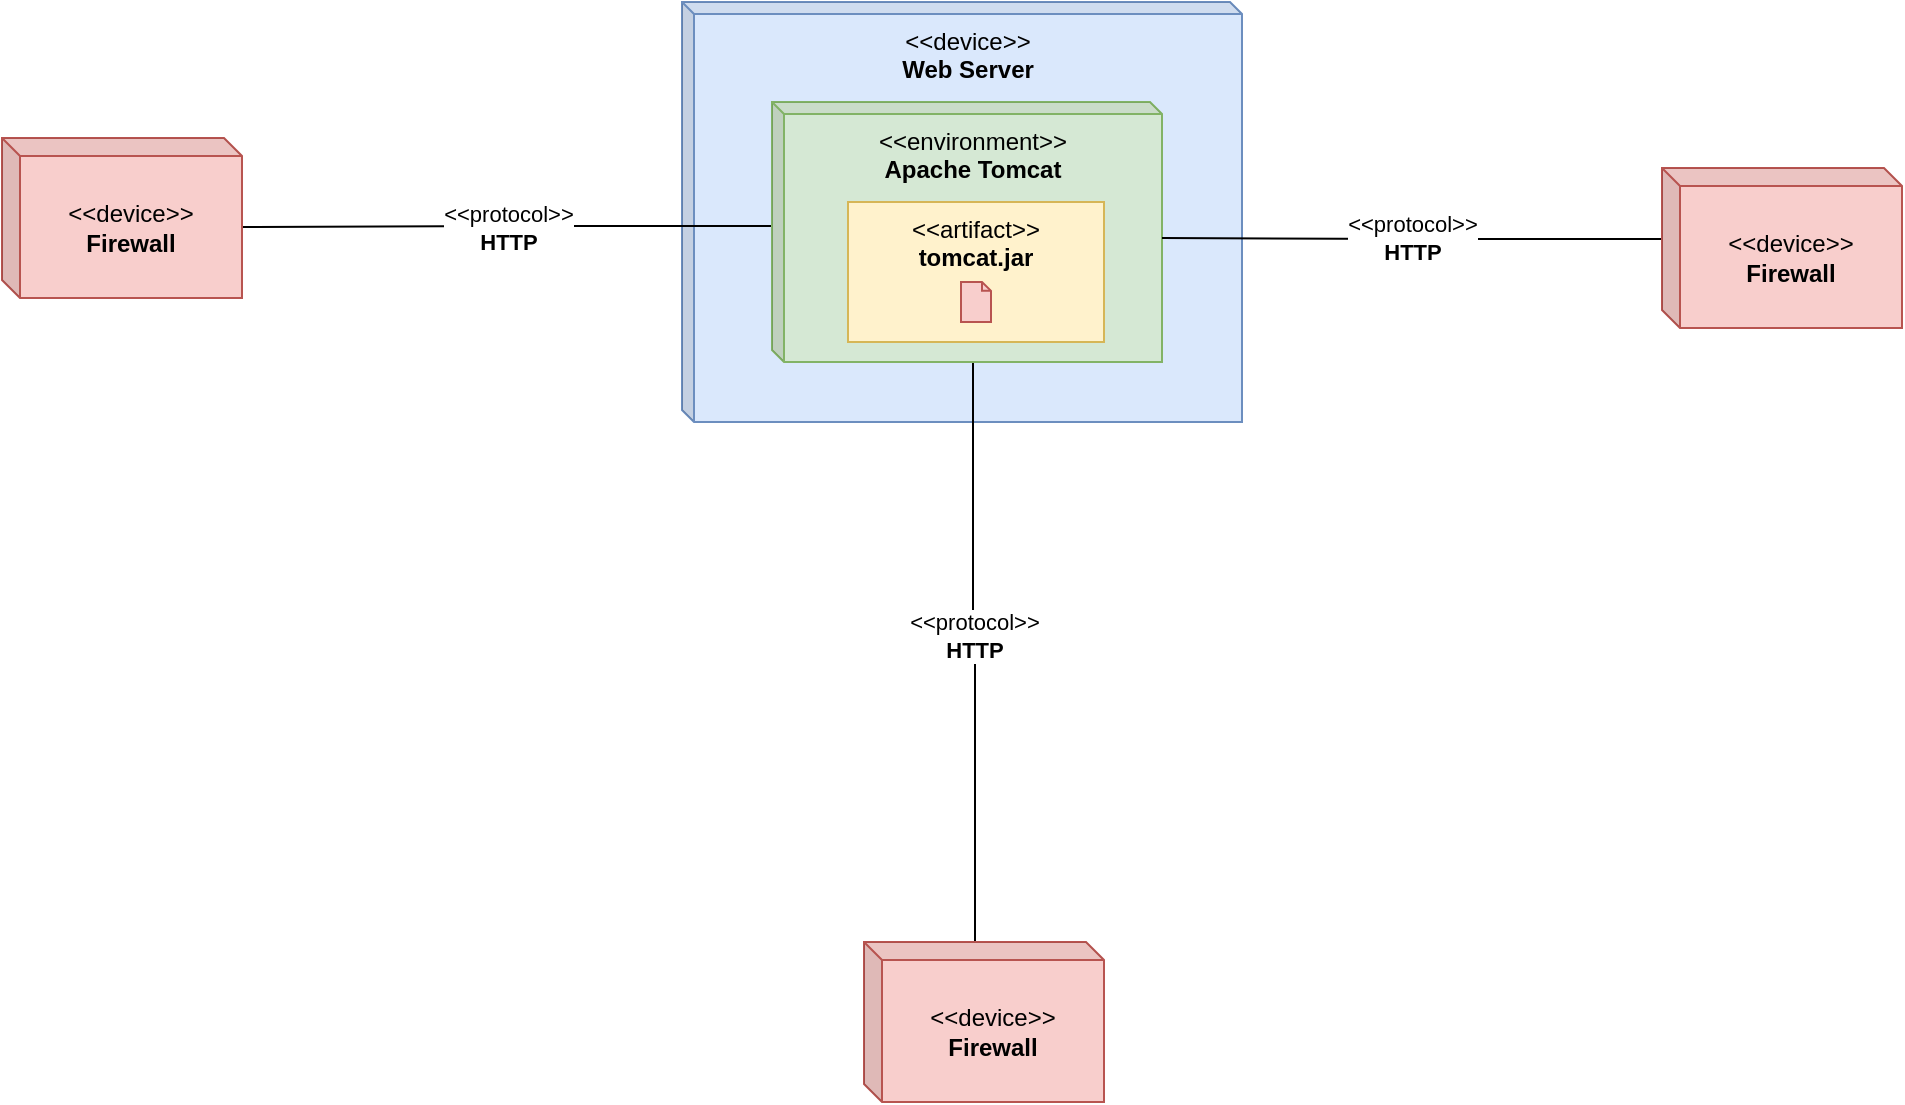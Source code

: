 <mxfile version="12.2.7" type="device" pages="1"><diagram id="WKPBafKOJJv-Bbb7iBP-" name="Page-1"><mxGraphModel dx="1097" dy="636" grid="1" gridSize="10" guides="1" tooltips="1" connect="1" arrows="1" fold="1" page="1" pageScale="1" pageWidth="1200" pageHeight="1920" math="0" shadow="0"><root><mxCell id="0"/><mxCell id="1" parent="0"/><mxCell id="xhzkP9pNdHBILY2M5q6I-1" value="&amp;lt;&amp;lt;device&amp;gt;&amp;gt;&lt;br&gt;&lt;b&gt;Web Server&lt;/b&gt;" style="shape=cube;whiteSpace=wrap;html=1;boundedLbl=1;backgroundOutline=1;darkOpacity=0.05;darkOpacity2=0.1;size=6;fillColor=#dae8fc;strokeColor=#6c8ebf;labelPosition=center;verticalLabelPosition=middle;align=center;verticalAlign=top;" vertex="1" parent="1"><mxGeometry x="460" y="560" width="280" height="210" as="geometry"/></mxCell><mxCell id="xhzkP9pNdHBILY2M5q6I-2" value="&lt;span style=&quot;font-weight: normal&quot;&gt;&amp;lt;&amp;lt;protocol&amp;gt;&amp;gt;&lt;/span&gt;&lt;br&gt;HTTP" style="edgeStyle=orthogonalEdgeStyle;rounded=0;orthogonalLoop=1;jettySize=auto;html=1;exitX=0;exitY=0;exitDx=100.5;exitDy=130;exitPerimeter=0;endArrow=none;endFill=0;strokeColor=#000000;fontStyle=1;entryX=0;entryY=0;entryDx=55.5;entryDy=0;entryPerimeter=0;" edge="1" parent="1" source="xhzkP9pNdHBILY2M5q6I-3" target="xhzkP9pNdHBILY2M5q6I-7"><mxGeometry x="-0.06" relative="1" as="geometry"><mxPoint as="offset"/><mxPoint x="610" y="960" as="targetPoint"/></mxGeometry></mxCell><mxCell id="xhzkP9pNdHBILY2M5q6I-18" value="&amp;lt;&amp;lt;protocol&amp;gt;&amp;gt;&lt;br&gt;&lt;b&gt;HTTP&lt;/b&gt;" style="edgeStyle=orthogonalEdgeStyle;rounded=0;orthogonalLoop=1;jettySize=auto;html=1;exitX=0;exitY=0;exitDx=0;exitDy=62;exitPerimeter=0;entryX=0;entryY=0;entryDx=120.0;entryDy=44.5;entryPerimeter=0;endArrow=none;endFill=0;" edge="1" parent="1" source="xhzkP9pNdHBILY2M5q6I-3" target="xhzkP9pNdHBILY2M5q6I-17"><mxGeometry relative="1" as="geometry"/></mxCell><mxCell id="xhzkP9pNdHBILY2M5q6I-3" value="&amp;lt;&amp;lt;environment&amp;gt;&amp;gt;&lt;br&gt;&lt;b&gt;Apache Tomcat&lt;/b&gt;" style="shape=cube;whiteSpace=wrap;html=1;boundedLbl=1;backgroundOutline=1;darkOpacity=0.05;darkOpacity2=0.1;size=6;labelPosition=center;verticalLabelPosition=middle;align=center;verticalAlign=top;fillColor=#d5e8d4;strokeColor=#82b366;" vertex="1" parent="1"><mxGeometry x="505" y="610" width="195" height="130" as="geometry"/></mxCell><mxCell id="xhzkP9pNdHBILY2M5q6I-4" value="&amp;lt;&amp;lt;artifact&amp;gt;&amp;gt;&lt;br&gt;&lt;b&gt;tomcat.jar&lt;br&gt;&lt;/b&gt;" style="rounded=0;whiteSpace=wrap;html=1;verticalAlign=top;fillColor=#fff2cc;strokeColor=#d6b656;" vertex="1" parent="1"><mxGeometry x="543" y="660" width="128" height="70" as="geometry"/></mxCell><mxCell id="xhzkP9pNdHBILY2M5q6I-5" value="" style="html=1;outlineConnect=0;whiteSpace=wrap;fillColor=#f8cecc;shape=mxgraph.archimate3.artifact;strokeColor=#b85450;" vertex="1" parent="1"><mxGeometry x="599.5" y="700" width="15" height="20" as="geometry"/></mxCell><mxCell id="xhzkP9pNdHBILY2M5q6I-7" value="&amp;lt;&amp;lt;device&amp;gt;&amp;gt;&lt;br&gt;&lt;b&gt;Firewall&lt;/b&gt;" style="shape=cube;whiteSpace=wrap;html=1;boundedLbl=1;backgroundOutline=1;darkOpacity=0.05;darkOpacity2=0.1;size=9;fillColor=#f8cecc;strokeColor=#b85450;" vertex="1" parent="1"><mxGeometry x="551" y="1030" width="120" height="80" as="geometry"/></mxCell><mxCell id="xhzkP9pNdHBILY2M5q6I-16" value="&amp;lt;&amp;lt;protocol&amp;gt;&amp;gt;&lt;br&gt;&lt;b&gt;HTTP&lt;/b&gt;" style="edgeStyle=orthogonalEdgeStyle;rounded=0;orthogonalLoop=1;jettySize=auto;html=1;exitX=0;exitY=0;exitDx=0;exitDy=35.5;exitPerimeter=0;entryX=0;entryY=0;entryDx=195;entryDy=68;entryPerimeter=0;endArrow=none;endFill=0;" edge="1" parent="1" source="xhzkP9pNdHBILY2M5q6I-14" target="xhzkP9pNdHBILY2M5q6I-3"><mxGeometry relative="1" as="geometry"/></mxCell><mxCell id="xhzkP9pNdHBILY2M5q6I-14" value="&amp;lt;&amp;lt;device&amp;gt;&amp;gt;&lt;br&gt;&lt;b&gt;Firewall&lt;/b&gt;" style="shape=cube;whiteSpace=wrap;html=1;boundedLbl=1;backgroundOutline=1;darkOpacity=0.05;darkOpacity2=0.1;size=9;fillColor=#f8cecc;strokeColor=#b85450;" vertex="1" parent="1"><mxGeometry x="950" y="643" width="120" height="80" as="geometry"/></mxCell><mxCell id="xhzkP9pNdHBILY2M5q6I-17" value="&amp;lt;&amp;lt;device&amp;gt;&amp;gt;&lt;br&gt;&lt;b&gt;Firewall&lt;/b&gt;" style="shape=cube;whiteSpace=wrap;html=1;boundedLbl=1;backgroundOutline=1;darkOpacity=0.05;darkOpacity2=0.1;size=9;fillColor=#f8cecc;strokeColor=#b85450;" vertex="1" parent="1"><mxGeometry x="120" y="628" width="120" height="80" as="geometry"/></mxCell></root></mxGraphModel></diagram></mxfile>